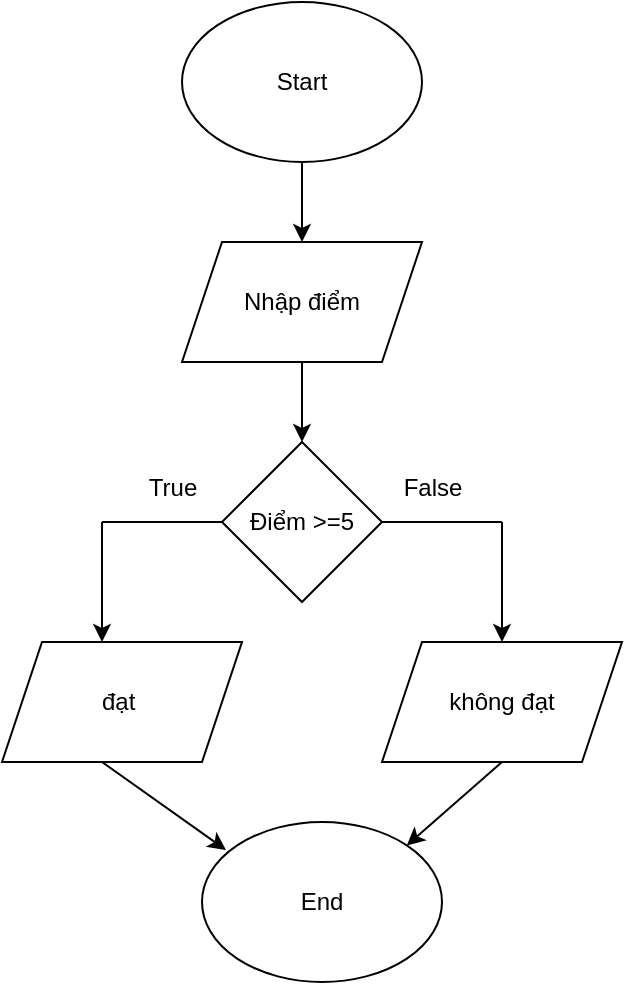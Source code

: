 <mxfile version="24.7.17">
  <diagram name="Page-1" id="UbpIQrZoN1MS059q3T-V">
    <mxGraphModel dx="1111" dy="842" grid="1" gridSize="10" guides="1" tooltips="1" connect="1" arrows="1" fold="1" page="1" pageScale="1" pageWidth="850" pageHeight="1100" math="0" shadow="0">
      <root>
        <mxCell id="0" />
        <mxCell id="1" parent="0" />
        <mxCell id="W1TD5x4TD1536dQ49Krn-10" value="" style="edgeStyle=orthogonalEdgeStyle;rounded=0;orthogonalLoop=1;jettySize=auto;html=1;" parent="1" source="W1TD5x4TD1536dQ49Krn-1" target="W1TD5x4TD1536dQ49Krn-2" edge="1">
          <mxGeometry relative="1" as="geometry" />
        </mxCell>
        <mxCell id="W1TD5x4TD1536dQ49Krn-1" value="Start" style="ellipse;whiteSpace=wrap;html=1;" parent="1" vertex="1">
          <mxGeometry x="340" y="40" width="120" height="80" as="geometry" />
        </mxCell>
        <mxCell id="W1TD5x4TD1536dQ49Krn-11" value="" style="edgeStyle=orthogonalEdgeStyle;rounded=0;orthogonalLoop=1;jettySize=auto;html=1;" parent="1" source="W1TD5x4TD1536dQ49Krn-2" target="W1TD5x4TD1536dQ49Krn-3" edge="1">
          <mxGeometry relative="1" as="geometry" />
        </mxCell>
        <mxCell id="W1TD5x4TD1536dQ49Krn-2" value="Nhập điểm" style="shape=parallelogram;perimeter=parallelogramPerimeter;whiteSpace=wrap;html=1;fixedSize=1;" parent="1" vertex="1">
          <mxGeometry x="340" y="160" width="120" height="60" as="geometry" />
        </mxCell>
        <mxCell id="W1TD5x4TD1536dQ49Krn-3" value="Điểm &amp;gt;=5" style="rhombus;whiteSpace=wrap;html=1;" parent="1" vertex="1">
          <mxGeometry x="360" y="260" width="80" height="80" as="geometry" />
        </mxCell>
        <mxCell id="W1TD5x4TD1536dQ49Krn-6" value="" style="endArrow=none;html=1;rounded=0;exitX=0;exitY=0.5;exitDx=0;exitDy=0;" parent="1" source="W1TD5x4TD1536dQ49Krn-3" edge="1">
          <mxGeometry width="50" height="50" relative="1" as="geometry">
            <mxPoint x="400" y="290" as="sourcePoint" />
            <mxPoint x="300" y="300" as="targetPoint" />
          </mxGeometry>
        </mxCell>
        <mxCell id="W1TD5x4TD1536dQ49Krn-7" value="" style="endArrow=none;html=1;rounded=0;exitX=1;exitY=0.5;exitDx=0;exitDy=0;" parent="1" source="W1TD5x4TD1536dQ49Krn-3" edge="1">
          <mxGeometry width="50" height="50" relative="1" as="geometry">
            <mxPoint x="400" y="290" as="sourcePoint" />
            <mxPoint x="500" y="300" as="targetPoint" />
          </mxGeometry>
        </mxCell>
        <mxCell id="W1TD5x4TD1536dQ49Krn-8" value="" style="endArrow=classic;html=1;rounded=0;entryX=0.5;entryY=0;entryDx=0;entryDy=0;" parent="1" edge="1">
          <mxGeometry width="50" height="50" relative="1" as="geometry">
            <mxPoint x="300" y="300" as="sourcePoint" />
            <mxPoint x="300" y="360" as="targetPoint" />
          </mxGeometry>
        </mxCell>
        <mxCell id="W1TD5x4TD1536dQ49Krn-9" value="" style="endArrow=classic;html=1;rounded=0;" parent="1" edge="1">
          <mxGeometry width="50" height="50" relative="1" as="geometry">
            <mxPoint x="500" y="300" as="sourcePoint" />
            <mxPoint x="500" y="360" as="targetPoint" />
          </mxGeometry>
        </mxCell>
        <mxCell id="W1TD5x4TD1536dQ49Krn-12" value="True" style="text;html=1;align=center;verticalAlign=middle;resizable=0;points=[];autosize=1;strokeColor=none;fillColor=none;" parent="1" vertex="1">
          <mxGeometry x="310" y="268" width="50" height="30" as="geometry" />
        </mxCell>
        <mxCell id="W1TD5x4TD1536dQ49Krn-13" value="False" style="text;html=1;align=center;verticalAlign=middle;resizable=0;points=[];autosize=1;strokeColor=none;fillColor=none;" parent="1" vertex="1">
          <mxGeometry x="440" y="268" width="50" height="30" as="geometry" />
        </mxCell>
        <mxCell id="W1TD5x4TD1536dQ49Krn-14" value="End" style="ellipse;whiteSpace=wrap;html=1;" parent="1" vertex="1">
          <mxGeometry x="350" y="450" width="120" height="80" as="geometry" />
        </mxCell>
        <mxCell id="W1TD5x4TD1536dQ49Krn-15" value="" style="endArrow=classic;html=1;rounded=0;exitX=0.5;exitY=1;exitDx=0;exitDy=0;entryX=0.1;entryY=0.175;entryDx=0;entryDy=0;entryPerimeter=0;" parent="1" target="W1TD5x4TD1536dQ49Krn-14" edge="1">
          <mxGeometry width="50" height="50" relative="1" as="geometry">
            <mxPoint x="300" y="420" as="sourcePoint" />
            <mxPoint x="370" y="470" as="targetPoint" />
          </mxGeometry>
        </mxCell>
        <mxCell id="W1TD5x4TD1536dQ49Krn-16" value="" style="endArrow=classic;html=1;rounded=0;exitX=0.5;exitY=1;exitDx=0;exitDy=0;entryX=1;entryY=0;entryDx=0;entryDy=0;" parent="1" target="W1TD5x4TD1536dQ49Krn-14" edge="1">
          <mxGeometry width="50" height="50" relative="1" as="geometry">
            <mxPoint x="500" y="420" as="sourcePoint" />
            <mxPoint x="450" y="240" as="targetPoint" />
          </mxGeometry>
        </mxCell>
        <mxCell id="0gfRvJZxDuZddkVqpQUp-1" value="đạt&amp;nbsp;" style="shape=parallelogram;perimeter=parallelogramPerimeter;whiteSpace=wrap;html=1;fixedSize=1;" vertex="1" parent="1">
          <mxGeometry x="250" y="360" width="120" height="60" as="geometry" />
        </mxCell>
        <mxCell id="0gfRvJZxDuZddkVqpQUp-2" value="không đạt" style="shape=parallelogram;perimeter=parallelogramPerimeter;whiteSpace=wrap;html=1;fixedSize=1;" vertex="1" parent="1">
          <mxGeometry x="440" y="360" width="120" height="60" as="geometry" />
        </mxCell>
      </root>
    </mxGraphModel>
  </diagram>
</mxfile>
